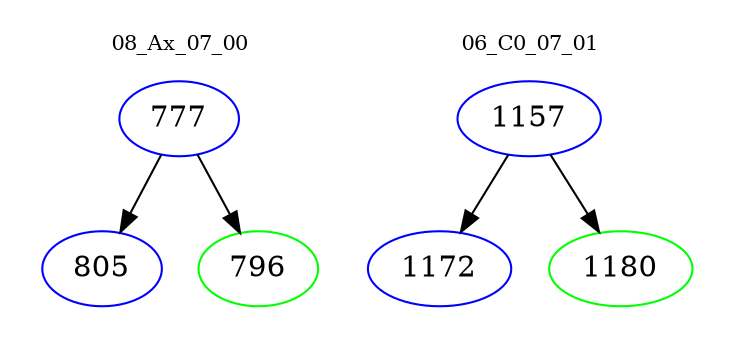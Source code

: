 digraph{
subgraph cluster_0 {
color = white
label = "08_Ax_07_00";
fontsize=10;
T0_777 [label="777", color="blue"]
T0_777 -> T0_805 [color="black"]
T0_805 [label="805", color="blue"]
T0_777 -> T0_796 [color="black"]
T0_796 [label="796", color="green"]
}
subgraph cluster_1 {
color = white
label = "06_C0_07_01";
fontsize=10;
T1_1157 [label="1157", color="blue"]
T1_1157 -> T1_1172 [color="black"]
T1_1172 [label="1172", color="blue"]
T1_1157 -> T1_1180 [color="black"]
T1_1180 [label="1180", color="green"]
}
}
